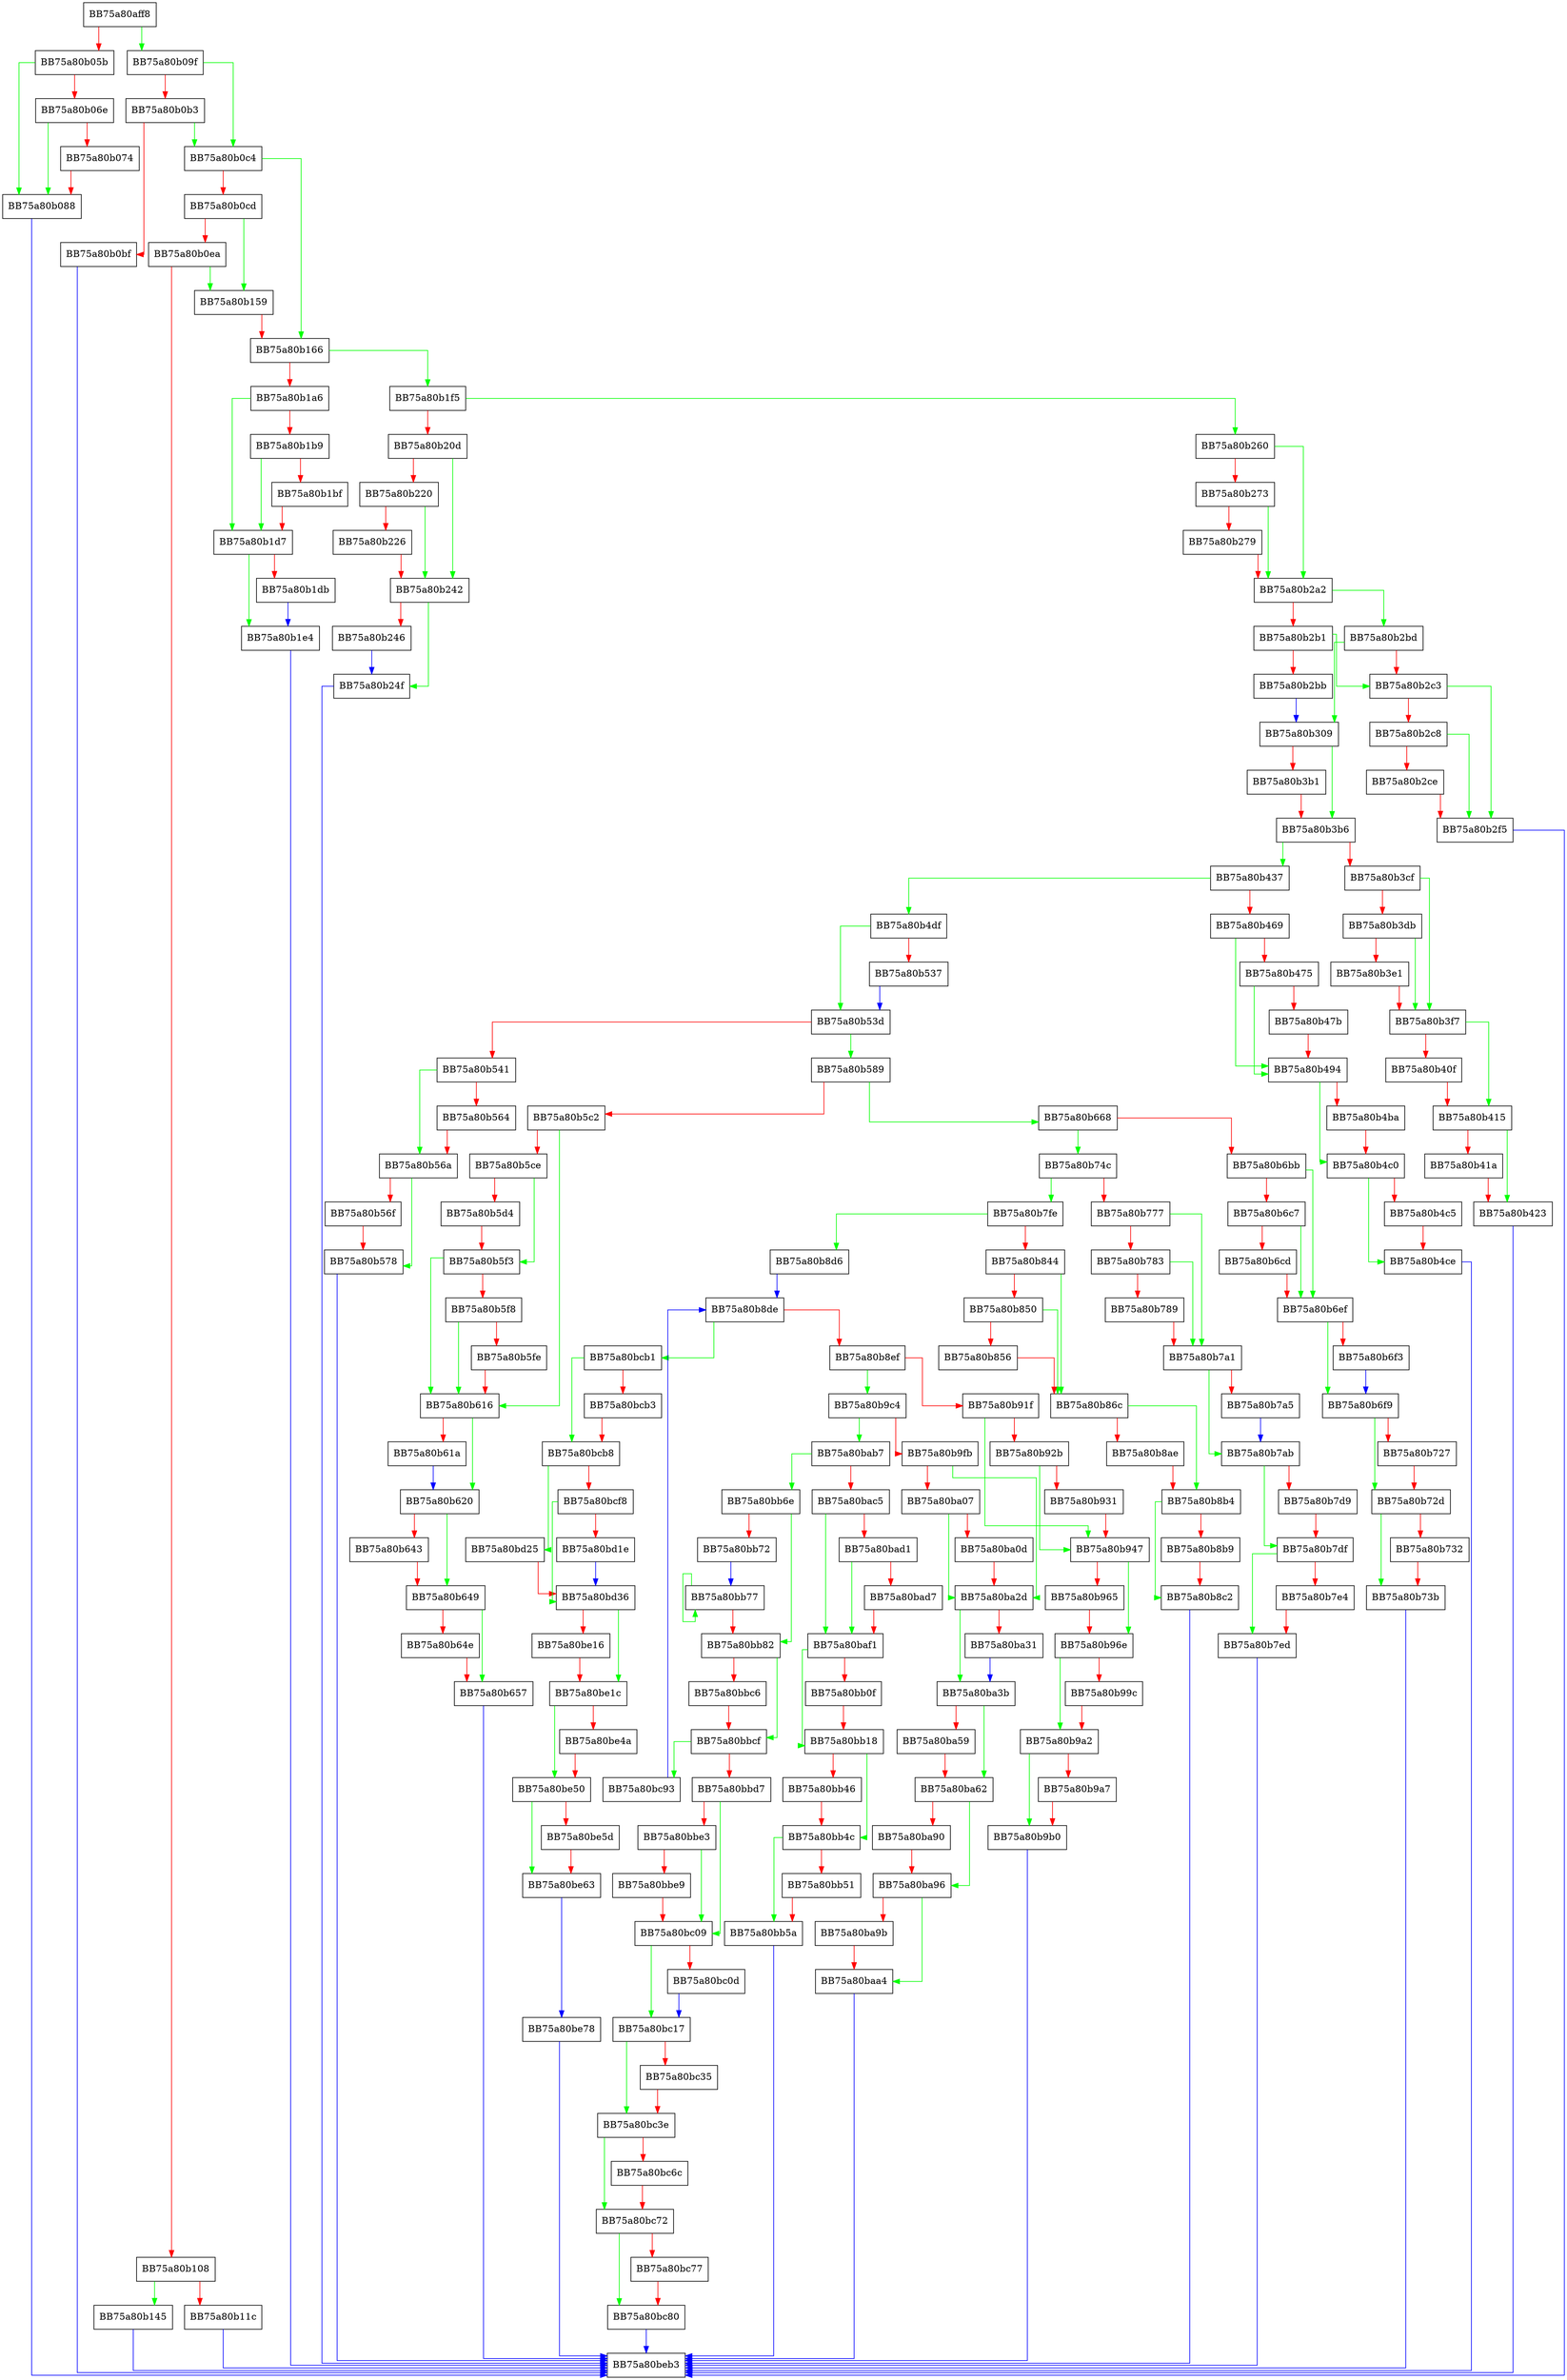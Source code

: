 digraph AddQuarantinedFile {
  node [shape="box"];
  graph [splines=ortho];
  BB75a80aff8 -> BB75a80b09f [color="green"];
  BB75a80aff8 -> BB75a80b05b [color="red"];
  BB75a80b05b -> BB75a80b088 [color="green"];
  BB75a80b05b -> BB75a80b06e [color="red"];
  BB75a80b06e -> BB75a80b088 [color="green"];
  BB75a80b06e -> BB75a80b074 [color="red"];
  BB75a80b074 -> BB75a80b088 [color="red"];
  BB75a80b088 -> BB75a80beb3 [color="blue"];
  BB75a80b09f -> BB75a80b0c4 [color="green"];
  BB75a80b09f -> BB75a80b0b3 [color="red"];
  BB75a80b0b3 -> BB75a80b0c4 [color="green"];
  BB75a80b0b3 -> BB75a80b0bf [color="red"];
  BB75a80b0bf -> BB75a80beb3 [color="blue"];
  BB75a80b0c4 -> BB75a80b166 [color="green"];
  BB75a80b0c4 -> BB75a80b0cd [color="red"];
  BB75a80b0cd -> BB75a80b159 [color="green"];
  BB75a80b0cd -> BB75a80b0ea [color="red"];
  BB75a80b0ea -> BB75a80b159 [color="green"];
  BB75a80b0ea -> BB75a80b108 [color="red"];
  BB75a80b108 -> BB75a80b145 [color="green"];
  BB75a80b108 -> BB75a80b11c [color="red"];
  BB75a80b11c -> BB75a80beb3 [color="blue"];
  BB75a80b145 -> BB75a80beb3 [color="blue"];
  BB75a80b159 -> BB75a80b166 [color="red"];
  BB75a80b166 -> BB75a80b1f5 [color="green"];
  BB75a80b166 -> BB75a80b1a6 [color="red"];
  BB75a80b1a6 -> BB75a80b1d7 [color="green"];
  BB75a80b1a6 -> BB75a80b1b9 [color="red"];
  BB75a80b1b9 -> BB75a80b1d7 [color="green"];
  BB75a80b1b9 -> BB75a80b1bf [color="red"];
  BB75a80b1bf -> BB75a80b1d7 [color="red"];
  BB75a80b1d7 -> BB75a80b1e4 [color="green"];
  BB75a80b1d7 -> BB75a80b1db [color="red"];
  BB75a80b1db -> BB75a80b1e4 [color="blue"];
  BB75a80b1e4 -> BB75a80beb3 [color="blue"];
  BB75a80b1f5 -> BB75a80b260 [color="green"];
  BB75a80b1f5 -> BB75a80b20d [color="red"];
  BB75a80b20d -> BB75a80b242 [color="green"];
  BB75a80b20d -> BB75a80b220 [color="red"];
  BB75a80b220 -> BB75a80b242 [color="green"];
  BB75a80b220 -> BB75a80b226 [color="red"];
  BB75a80b226 -> BB75a80b242 [color="red"];
  BB75a80b242 -> BB75a80b24f [color="green"];
  BB75a80b242 -> BB75a80b246 [color="red"];
  BB75a80b246 -> BB75a80b24f [color="blue"];
  BB75a80b24f -> BB75a80beb3 [color="blue"];
  BB75a80b260 -> BB75a80b2a2 [color="green"];
  BB75a80b260 -> BB75a80b273 [color="red"];
  BB75a80b273 -> BB75a80b2a2 [color="green"];
  BB75a80b273 -> BB75a80b279 [color="red"];
  BB75a80b279 -> BB75a80b2a2 [color="red"];
  BB75a80b2a2 -> BB75a80b2bd [color="green"];
  BB75a80b2a2 -> BB75a80b2b1 [color="red"];
  BB75a80b2b1 -> BB75a80b2c3 [color="green"];
  BB75a80b2b1 -> BB75a80b2bb [color="red"];
  BB75a80b2bb -> BB75a80b309 [color="blue"];
  BB75a80b2bd -> BB75a80b309 [color="green"];
  BB75a80b2bd -> BB75a80b2c3 [color="red"];
  BB75a80b2c3 -> BB75a80b2f5 [color="green"];
  BB75a80b2c3 -> BB75a80b2c8 [color="red"];
  BB75a80b2c8 -> BB75a80b2f5 [color="green"];
  BB75a80b2c8 -> BB75a80b2ce [color="red"];
  BB75a80b2ce -> BB75a80b2f5 [color="red"];
  BB75a80b2f5 -> BB75a80beb3 [color="blue"];
  BB75a80b309 -> BB75a80b3b6 [color="green"];
  BB75a80b309 -> BB75a80b3b1 [color="red"];
  BB75a80b3b1 -> BB75a80b3b6 [color="red"];
  BB75a80b3b6 -> BB75a80b437 [color="green"];
  BB75a80b3b6 -> BB75a80b3cf [color="red"];
  BB75a80b3cf -> BB75a80b3f7 [color="green"];
  BB75a80b3cf -> BB75a80b3db [color="red"];
  BB75a80b3db -> BB75a80b3f7 [color="green"];
  BB75a80b3db -> BB75a80b3e1 [color="red"];
  BB75a80b3e1 -> BB75a80b3f7 [color="red"];
  BB75a80b3f7 -> BB75a80b415 [color="green"];
  BB75a80b3f7 -> BB75a80b40f [color="red"];
  BB75a80b40f -> BB75a80b415 [color="red"];
  BB75a80b415 -> BB75a80b423 [color="green"];
  BB75a80b415 -> BB75a80b41a [color="red"];
  BB75a80b41a -> BB75a80b423 [color="red"];
  BB75a80b423 -> BB75a80beb3 [color="blue"];
  BB75a80b437 -> BB75a80b4df [color="green"];
  BB75a80b437 -> BB75a80b469 [color="red"];
  BB75a80b469 -> BB75a80b494 [color="green"];
  BB75a80b469 -> BB75a80b475 [color="red"];
  BB75a80b475 -> BB75a80b494 [color="green"];
  BB75a80b475 -> BB75a80b47b [color="red"];
  BB75a80b47b -> BB75a80b494 [color="red"];
  BB75a80b494 -> BB75a80b4c0 [color="green"];
  BB75a80b494 -> BB75a80b4ba [color="red"];
  BB75a80b4ba -> BB75a80b4c0 [color="red"];
  BB75a80b4c0 -> BB75a80b4ce [color="green"];
  BB75a80b4c0 -> BB75a80b4c5 [color="red"];
  BB75a80b4c5 -> BB75a80b4ce [color="red"];
  BB75a80b4ce -> BB75a80beb3 [color="blue"];
  BB75a80b4df -> BB75a80b53d [color="green"];
  BB75a80b4df -> BB75a80b537 [color="red"];
  BB75a80b537 -> BB75a80b53d [color="blue"];
  BB75a80b53d -> BB75a80b589 [color="green"];
  BB75a80b53d -> BB75a80b541 [color="red"];
  BB75a80b541 -> BB75a80b56a [color="green"];
  BB75a80b541 -> BB75a80b564 [color="red"];
  BB75a80b564 -> BB75a80b56a [color="red"];
  BB75a80b56a -> BB75a80b578 [color="green"];
  BB75a80b56a -> BB75a80b56f [color="red"];
  BB75a80b56f -> BB75a80b578 [color="red"];
  BB75a80b578 -> BB75a80beb3 [color="blue"];
  BB75a80b589 -> BB75a80b668 [color="green"];
  BB75a80b589 -> BB75a80b5c2 [color="red"];
  BB75a80b5c2 -> BB75a80b616 [color="green"];
  BB75a80b5c2 -> BB75a80b5ce [color="red"];
  BB75a80b5ce -> BB75a80b5f3 [color="green"];
  BB75a80b5ce -> BB75a80b5d4 [color="red"];
  BB75a80b5d4 -> BB75a80b5f3 [color="red"];
  BB75a80b5f3 -> BB75a80b616 [color="green"];
  BB75a80b5f3 -> BB75a80b5f8 [color="red"];
  BB75a80b5f8 -> BB75a80b616 [color="green"];
  BB75a80b5f8 -> BB75a80b5fe [color="red"];
  BB75a80b5fe -> BB75a80b616 [color="red"];
  BB75a80b616 -> BB75a80b620 [color="green"];
  BB75a80b616 -> BB75a80b61a [color="red"];
  BB75a80b61a -> BB75a80b620 [color="blue"];
  BB75a80b620 -> BB75a80b649 [color="green"];
  BB75a80b620 -> BB75a80b643 [color="red"];
  BB75a80b643 -> BB75a80b649 [color="red"];
  BB75a80b649 -> BB75a80b657 [color="green"];
  BB75a80b649 -> BB75a80b64e [color="red"];
  BB75a80b64e -> BB75a80b657 [color="red"];
  BB75a80b657 -> BB75a80beb3 [color="blue"];
  BB75a80b668 -> BB75a80b74c [color="green"];
  BB75a80b668 -> BB75a80b6bb [color="red"];
  BB75a80b6bb -> BB75a80b6ef [color="green"];
  BB75a80b6bb -> BB75a80b6c7 [color="red"];
  BB75a80b6c7 -> BB75a80b6ef [color="green"];
  BB75a80b6c7 -> BB75a80b6cd [color="red"];
  BB75a80b6cd -> BB75a80b6ef [color="red"];
  BB75a80b6ef -> BB75a80b6f9 [color="green"];
  BB75a80b6ef -> BB75a80b6f3 [color="red"];
  BB75a80b6f3 -> BB75a80b6f9 [color="blue"];
  BB75a80b6f9 -> BB75a80b72d [color="green"];
  BB75a80b6f9 -> BB75a80b727 [color="red"];
  BB75a80b727 -> BB75a80b72d [color="red"];
  BB75a80b72d -> BB75a80b73b [color="green"];
  BB75a80b72d -> BB75a80b732 [color="red"];
  BB75a80b732 -> BB75a80b73b [color="red"];
  BB75a80b73b -> BB75a80beb3 [color="blue"];
  BB75a80b74c -> BB75a80b7fe [color="green"];
  BB75a80b74c -> BB75a80b777 [color="red"];
  BB75a80b777 -> BB75a80b7a1 [color="green"];
  BB75a80b777 -> BB75a80b783 [color="red"];
  BB75a80b783 -> BB75a80b7a1 [color="green"];
  BB75a80b783 -> BB75a80b789 [color="red"];
  BB75a80b789 -> BB75a80b7a1 [color="red"];
  BB75a80b7a1 -> BB75a80b7ab [color="green"];
  BB75a80b7a1 -> BB75a80b7a5 [color="red"];
  BB75a80b7a5 -> BB75a80b7ab [color="blue"];
  BB75a80b7ab -> BB75a80b7df [color="green"];
  BB75a80b7ab -> BB75a80b7d9 [color="red"];
  BB75a80b7d9 -> BB75a80b7df [color="red"];
  BB75a80b7df -> BB75a80b7ed [color="green"];
  BB75a80b7df -> BB75a80b7e4 [color="red"];
  BB75a80b7e4 -> BB75a80b7ed [color="red"];
  BB75a80b7ed -> BB75a80beb3 [color="blue"];
  BB75a80b7fe -> BB75a80b8d6 [color="green"];
  BB75a80b7fe -> BB75a80b844 [color="red"];
  BB75a80b844 -> BB75a80b86c [color="green"];
  BB75a80b844 -> BB75a80b850 [color="red"];
  BB75a80b850 -> BB75a80b86c [color="green"];
  BB75a80b850 -> BB75a80b856 [color="red"];
  BB75a80b856 -> BB75a80b86c [color="red"];
  BB75a80b86c -> BB75a80b8b4 [color="green"];
  BB75a80b86c -> BB75a80b8ae [color="red"];
  BB75a80b8ae -> BB75a80b8b4 [color="red"];
  BB75a80b8b4 -> BB75a80b8c2 [color="green"];
  BB75a80b8b4 -> BB75a80b8b9 [color="red"];
  BB75a80b8b9 -> BB75a80b8c2 [color="red"];
  BB75a80b8c2 -> BB75a80beb3 [color="blue"];
  BB75a80b8d6 -> BB75a80b8de [color="blue"];
  BB75a80b8de -> BB75a80bcb1 [color="green"];
  BB75a80b8de -> BB75a80b8ef [color="red"];
  BB75a80b8ef -> BB75a80b9c4 [color="green"];
  BB75a80b8ef -> BB75a80b91f [color="red"];
  BB75a80b91f -> BB75a80b947 [color="green"];
  BB75a80b91f -> BB75a80b92b [color="red"];
  BB75a80b92b -> BB75a80b947 [color="green"];
  BB75a80b92b -> BB75a80b931 [color="red"];
  BB75a80b931 -> BB75a80b947 [color="red"];
  BB75a80b947 -> BB75a80b96e [color="green"];
  BB75a80b947 -> BB75a80b965 [color="red"];
  BB75a80b965 -> BB75a80b96e [color="red"];
  BB75a80b96e -> BB75a80b9a2 [color="green"];
  BB75a80b96e -> BB75a80b99c [color="red"];
  BB75a80b99c -> BB75a80b9a2 [color="red"];
  BB75a80b9a2 -> BB75a80b9b0 [color="green"];
  BB75a80b9a2 -> BB75a80b9a7 [color="red"];
  BB75a80b9a7 -> BB75a80b9b0 [color="red"];
  BB75a80b9b0 -> BB75a80beb3 [color="blue"];
  BB75a80b9c4 -> BB75a80bab7 [color="green"];
  BB75a80b9c4 -> BB75a80b9fb [color="red"];
  BB75a80b9fb -> BB75a80ba2d [color="green"];
  BB75a80b9fb -> BB75a80ba07 [color="red"];
  BB75a80ba07 -> BB75a80ba2d [color="green"];
  BB75a80ba07 -> BB75a80ba0d [color="red"];
  BB75a80ba0d -> BB75a80ba2d [color="red"];
  BB75a80ba2d -> BB75a80ba3b [color="green"];
  BB75a80ba2d -> BB75a80ba31 [color="red"];
  BB75a80ba31 -> BB75a80ba3b [color="blue"];
  BB75a80ba3b -> BB75a80ba62 [color="green"];
  BB75a80ba3b -> BB75a80ba59 [color="red"];
  BB75a80ba59 -> BB75a80ba62 [color="red"];
  BB75a80ba62 -> BB75a80ba96 [color="green"];
  BB75a80ba62 -> BB75a80ba90 [color="red"];
  BB75a80ba90 -> BB75a80ba96 [color="red"];
  BB75a80ba96 -> BB75a80baa4 [color="green"];
  BB75a80ba96 -> BB75a80ba9b [color="red"];
  BB75a80ba9b -> BB75a80baa4 [color="red"];
  BB75a80baa4 -> BB75a80beb3 [color="blue"];
  BB75a80bab7 -> BB75a80bb6e [color="green"];
  BB75a80bab7 -> BB75a80bac5 [color="red"];
  BB75a80bac5 -> BB75a80baf1 [color="green"];
  BB75a80bac5 -> BB75a80bad1 [color="red"];
  BB75a80bad1 -> BB75a80baf1 [color="green"];
  BB75a80bad1 -> BB75a80bad7 [color="red"];
  BB75a80bad7 -> BB75a80baf1 [color="red"];
  BB75a80baf1 -> BB75a80bb18 [color="green"];
  BB75a80baf1 -> BB75a80bb0f [color="red"];
  BB75a80bb0f -> BB75a80bb18 [color="red"];
  BB75a80bb18 -> BB75a80bb4c [color="green"];
  BB75a80bb18 -> BB75a80bb46 [color="red"];
  BB75a80bb46 -> BB75a80bb4c [color="red"];
  BB75a80bb4c -> BB75a80bb5a [color="green"];
  BB75a80bb4c -> BB75a80bb51 [color="red"];
  BB75a80bb51 -> BB75a80bb5a [color="red"];
  BB75a80bb5a -> BB75a80beb3 [color="blue"];
  BB75a80bb6e -> BB75a80bb82 [color="green"];
  BB75a80bb6e -> BB75a80bb72 [color="red"];
  BB75a80bb72 -> BB75a80bb77 [color="blue"];
  BB75a80bb77 -> BB75a80bb77 [color="green"];
  BB75a80bb77 -> BB75a80bb82 [color="red"];
  BB75a80bb82 -> BB75a80bbcf [color="green"];
  BB75a80bb82 -> BB75a80bbc6 [color="red"];
  BB75a80bbc6 -> BB75a80bbcf [color="red"];
  BB75a80bbcf -> BB75a80bc93 [color="green"];
  BB75a80bbcf -> BB75a80bbd7 [color="red"];
  BB75a80bbd7 -> BB75a80bc09 [color="green"];
  BB75a80bbd7 -> BB75a80bbe3 [color="red"];
  BB75a80bbe3 -> BB75a80bc09 [color="green"];
  BB75a80bbe3 -> BB75a80bbe9 [color="red"];
  BB75a80bbe9 -> BB75a80bc09 [color="red"];
  BB75a80bc09 -> BB75a80bc17 [color="green"];
  BB75a80bc09 -> BB75a80bc0d [color="red"];
  BB75a80bc0d -> BB75a80bc17 [color="blue"];
  BB75a80bc17 -> BB75a80bc3e [color="green"];
  BB75a80bc17 -> BB75a80bc35 [color="red"];
  BB75a80bc35 -> BB75a80bc3e [color="red"];
  BB75a80bc3e -> BB75a80bc72 [color="green"];
  BB75a80bc3e -> BB75a80bc6c [color="red"];
  BB75a80bc6c -> BB75a80bc72 [color="red"];
  BB75a80bc72 -> BB75a80bc80 [color="green"];
  BB75a80bc72 -> BB75a80bc77 [color="red"];
  BB75a80bc77 -> BB75a80bc80 [color="red"];
  BB75a80bc80 -> BB75a80beb3 [color="blue"];
  BB75a80bc93 -> BB75a80b8de [color="blue"];
  BB75a80bcb1 -> BB75a80bcb8 [color="green"];
  BB75a80bcb1 -> BB75a80bcb3 [color="red"];
  BB75a80bcb3 -> BB75a80bcb8 [color="red"];
  BB75a80bcb8 -> BB75a80bd25 [color="green"];
  BB75a80bcb8 -> BB75a80bcf8 [color="red"];
  BB75a80bcf8 -> BB75a80bd36 [color="green"];
  BB75a80bcf8 -> BB75a80bd1e [color="red"];
  BB75a80bd1e -> BB75a80bd36 [color="blue"];
  BB75a80bd25 -> BB75a80bd36 [color="red"];
  BB75a80bd36 -> BB75a80be1c [color="green"];
  BB75a80bd36 -> BB75a80be16 [color="red"];
  BB75a80be16 -> BB75a80be1c [color="red"];
  BB75a80be1c -> BB75a80be50 [color="green"];
  BB75a80be1c -> BB75a80be4a [color="red"];
  BB75a80be4a -> BB75a80be50 [color="red"];
  BB75a80be50 -> BB75a80be63 [color="green"];
  BB75a80be50 -> BB75a80be5d [color="red"];
  BB75a80be5d -> BB75a80be63 [color="red"];
  BB75a80be63 -> BB75a80be78 [color="blue"];
  BB75a80be78 -> BB75a80beb3 [color="blue"];
}